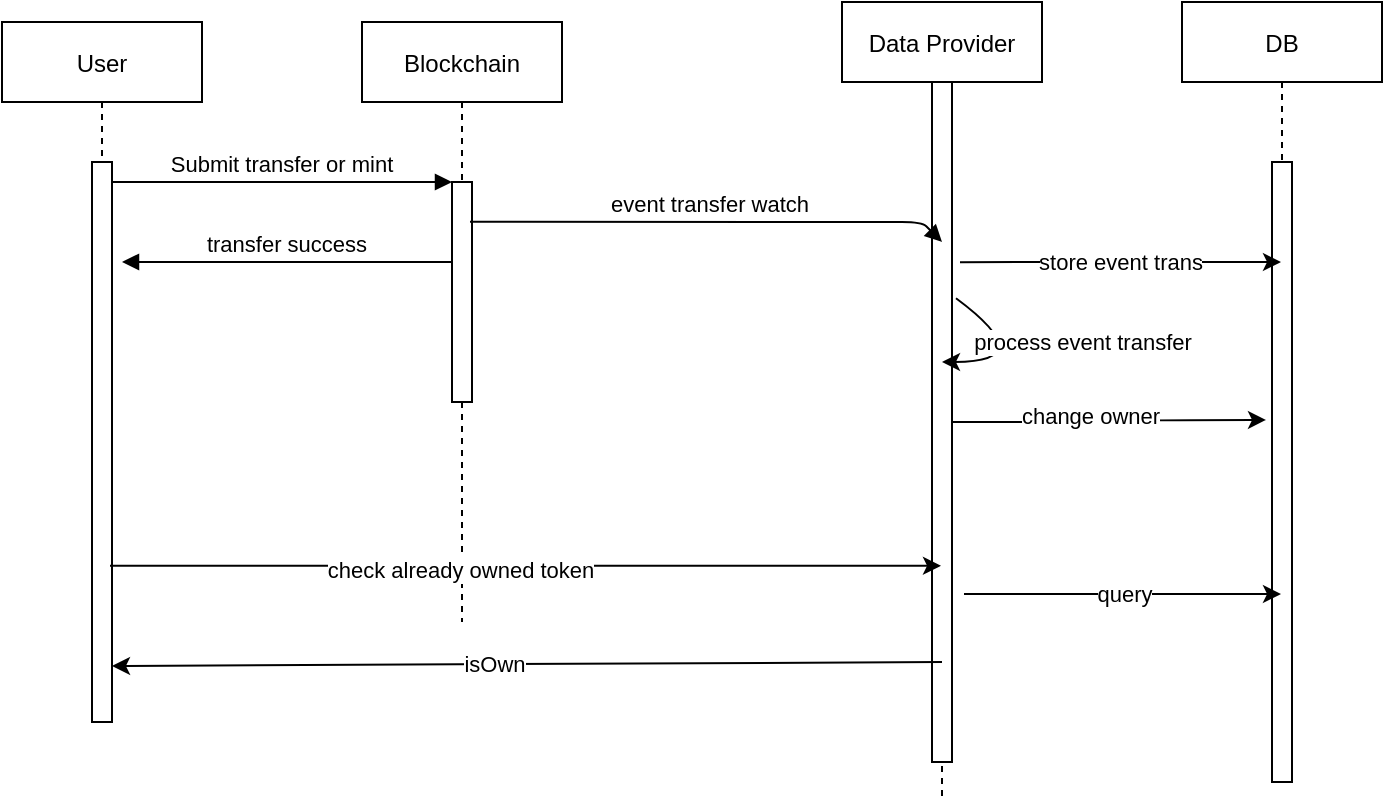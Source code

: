 <mxfile version="20.3.0" type="github">
  <diagram id="kgpKYQtTHZ0yAKxKKP6v" name="Page-1">
    <mxGraphModel dx="1422" dy="794" grid="1" gridSize="10" guides="1" tooltips="1" connect="1" arrows="1" fold="1" page="1" pageScale="1" pageWidth="850" pageHeight="1100" math="0" shadow="0">
      <root>
        <mxCell id="0" />
        <mxCell id="1" parent="0" />
        <mxCell id="3nuBFxr9cyL0pnOWT2aG-1" value="User" style="shape=umlLifeline;perimeter=lifelinePerimeter;container=1;collapsible=0;recursiveResize=0;rounded=0;shadow=0;strokeWidth=1;" parent="1" vertex="1">
          <mxGeometry x="120" y="80" width="100" height="350" as="geometry" />
        </mxCell>
        <mxCell id="3nuBFxr9cyL0pnOWT2aG-2" value="" style="points=[];perimeter=orthogonalPerimeter;rounded=0;shadow=0;strokeWidth=1;" parent="3nuBFxr9cyL0pnOWT2aG-1" vertex="1">
          <mxGeometry x="45" y="70" width="10" height="280" as="geometry" />
        </mxCell>
        <mxCell id="3nuBFxr9cyL0pnOWT2aG-5" value="Blockchain" style="shape=umlLifeline;perimeter=lifelinePerimeter;container=1;collapsible=0;recursiveResize=0;rounded=0;shadow=0;strokeWidth=1;" parent="1" vertex="1">
          <mxGeometry x="300" y="80" width="100" height="300" as="geometry" />
        </mxCell>
        <mxCell id="3nuBFxr9cyL0pnOWT2aG-6" value="" style="points=[];perimeter=orthogonalPerimeter;rounded=0;shadow=0;strokeWidth=1;" parent="3nuBFxr9cyL0pnOWT2aG-5" vertex="1">
          <mxGeometry x="45" y="80" width="10" height="110" as="geometry" />
        </mxCell>
        <mxCell id="3nuBFxr9cyL0pnOWT2aG-8" value="Submit transfer or mint" style="verticalAlign=bottom;endArrow=block;entryX=0;entryY=0;shadow=0;strokeWidth=1;" parent="1" source="3nuBFxr9cyL0pnOWT2aG-2" target="3nuBFxr9cyL0pnOWT2aG-6" edge="1">
          <mxGeometry relative="1" as="geometry">
            <mxPoint x="275" y="160" as="sourcePoint" />
          </mxGeometry>
        </mxCell>
        <mxCell id="3nuBFxr9cyL0pnOWT2aG-9" value="transfer success" style="verticalAlign=bottom;endArrow=block;entryX=1;entryY=0;shadow=0;strokeWidth=1;" parent="1" source="3nuBFxr9cyL0pnOWT2aG-6" edge="1">
          <mxGeometry relative="1" as="geometry">
            <mxPoint x="240" y="200" as="sourcePoint" />
            <mxPoint x="180" y="200" as="targetPoint" />
            <Array as="points">
              <mxPoint x="330" y="200" />
            </Array>
          </mxGeometry>
        </mxCell>
        <mxCell id="Ha6prKXrfFAJAF-Eu3m9-1" value="Data Provider" style="shape=umlLifeline;perimeter=lifelinePerimeter;container=1;collapsible=0;recursiveResize=0;rounded=0;shadow=0;strokeWidth=1;" vertex="1" parent="1">
          <mxGeometry x="540" y="70" width="100" height="400" as="geometry" />
        </mxCell>
        <mxCell id="Ha6prKXrfFAJAF-Eu3m9-2" value="" style="points=[];perimeter=orthogonalPerimeter;rounded=0;shadow=0;strokeWidth=1;" vertex="1" parent="Ha6prKXrfFAJAF-Eu3m9-1">
          <mxGeometry x="45" y="40" width="10" height="340" as="geometry" />
        </mxCell>
        <mxCell id="Ha6prKXrfFAJAF-Eu3m9-14" value="process event transfer" style="endArrow=classic;html=1;exitX=1.2;exitY=0.318;exitDx=0;exitDy=0;exitPerimeter=0;curved=1;" edge="1" parent="Ha6prKXrfFAJAF-Eu3m9-1" source="Ha6prKXrfFAJAF-Eu3m9-2" target="Ha6prKXrfFAJAF-Eu3m9-1">
          <mxGeometry x="0.029" y="-22" width="50" height="50" relative="1" as="geometry">
            <mxPoint x="-140" y="360" as="sourcePoint" />
            <mxPoint x="110" y="190" as="targetPoint" />
            <Array as="points">
              <mxPoint x="100" y="180" />
            </Array>
            <mxPoint x="20" y="12" as="offset" />
          </mxGeometry>
        </mxCell>
        <mxCell id="Ha6prKXrfFAJAF-Eu3m9-3" value="event transfer watch" style="verticalAlign=bottom;endArrow=block;shadow=0;strokeWidth=1;exitX=0.9;exitY=0.181;exitDx=0;exitDy=0;exitPerimeter=0;" edge="1" parent="1" source="3nuBFxr9cyL0pnOWT2aG-6">
          <mxGeometry relative="1" as="geometry">
            <mxPoint x="410" y="190.0" as="sourcePoint" />
            <mxPoint x="590" y="190" as="targetPoint" />
            <Array as="points">
              <mxPoint x="580" y="180" />
              <mxPoint x="590" y="190" />
            </Array>
          </mxGeometry>
        </mxCell>
        <mxCell id="Ha6prKXrfFAJAF-Eu3m9-6" value="DB" style="shape=umlLifeline;perimeter=lifelinePerimeter;container=1;collapsible=0;recursiveResize=0;rounded=0;shadow=0;strokeWidth=1;" vertex="1" parent="1">
          <mxGeometry x="710" y="70" width="100" height="390" as="geometry" />
        </mxCell>
        <mxCell id="Ha6prKXrfFAJAF-Eu3m9-7" value="" style="points=[];perimeter=orthogonalPerimeter;rounded=0;shadow=0;strokeWidth=1;" vertex="1" parent="Ha6prKXrfFAJAF-Eu3m9-6">
          <mxGeometry x="45" y="80" width="10" height="310" as="geometry" />
        </mxCell>
        <mxCell id="Ha6prKXrfFAJAF-Eu3m9-11" value="store event trans" style="endArrow=classic;html=1;rounded=0;exitX=1.4;exitY=0.265;exitDx=0;exitDy=0;exitPerimeter=0;" edge="1" parent="1" source="Ha6prKXrfFAJAF-Eu3m9-2" target="Ha6prKXrfFAJAF-Eu3m9-6">
          <mxGeometry width="50" height="50" relative="1" as="geometry">
            <mxPoint x="400" y="430" as="sourcePoint" />
            <mxPoint x="450" y="380" as="targetPoint" />
            <Array as="points">
              <mxPoint x="670" y="200" />
            </Array>
          </mxGeometry>
        </mxCell>
        <mxCell id="Ha6prKXrfFAJAF-Eu3m9-15" style="edgeStyle=orthogonalEdgeStyle;curved=1;orthogonalLoop=1;jettySize=auto;html=1;entryX=-0.3;entryY=0.416;entryDx=0;entryDy=0;entryPerimeter=0;" edge="1" parent="1" source="Ha6prKXrfFAJAF-Eu3m9-2" target="Ha6prKXrfFAJAF-Eu3m9-7">
          <mxGeometry relative="1" as="geometry" />
        </mxCell>
        <mxCell id="Ha6prKXrfFAJAF-Eu3m9-16" value="change owner" style="edgeLabel;html=1;align=center;verticalAlign=middle;resizable=0;points=[];" vertex="1" connectable="0" parent="Ha6prKXrfFAJAF-Eu3m9-15">
          <mxGeometry x="-0.127" y="3" relative="1" as="geometry">
            <mxPoint as="offset" />
          </mxGeometry>
        </mxCell>
        <mxCell id="Ha6prKXrfFAJAF-Eu3m9-17" value="" style="endArrow=classic;html=1;curved=1;exitX=0.9;exitY=0.721;exitDx=0;exitDy=0;exitPerimeter=0;" edge="1" parent="1" source="3nuBFxr9cyL0pnOWT2aG-2" target="Ha6prKXrfFAJAF-Eu3m9-1">
          <mxGeometry width="50" height="50" relative="1" as="geometry">
            <mxPoint x="400" y="430" as="sourcePoint" />
            <mxPoint x="450" y="380" as="targetPoint" />
          </mxGeometry>
        </mxCell>
        <mxCell id="Ha6prKXrfFAJAF-Eu3m9-18" value="check already owned token" style="edgeLabel;html=1;align=center;verticalAlign=middle;resizable=0;points=[];" vertex="1" connectable="0" parent="Ha6prKXrfFAJAF-Eu3m9-17">
          <mxGeometry x="-0.158" y="-2" relative="1" as="geometry">
            <mxPoint as="offset" />
          </mxGeometry>
        </mxCell>
        <mxCell id="Ha6prKXrfFAJAF-Eu3m9-19" value="query" style="endArrow=classic;html=1;curved=1;exitX=1.6;exitY=0.753;exitDx=0;exitDy=0;exitPerimeter=0;" edge="1" parent="1" source="Ha6prKXrfFAJAF-Eu3m9-2" target="Ha6prKXrfFAJAF-Eu3m9-6">
          <mxGeometry width="50" height="50" relative="1" as="geometry">
            <mxPoint x="400" y="430" as="sourcePoint" />
            <mxPoint x="450" y="380" as="targetPoint" />
          </mxGeometry>
        </mxCell>
        <mxCell id="Ha6prKXrfFAJAF-Eu3m9-20" value="" style="endArrow=classic;html=1;rounded=0;entryX=1;entryY=0.9;entryDx=0;entryDy=0;entryPerimeter=0;exitX=0.5;exitY=0.853;exitDx=0;exitDy=0;exitPerimeter=0;" edge="1" parent="1" source="Ha6prKXrfFAJAF-Eu3m9-2" target="3nuBFxr9cyL0pnOWT2aG-2">
          <mxGeometry width="50" height="50" relative="1" as="geometry">
            <mxPoint x="400" y="330" as="sourcePoint" />
            <mxPoint x="450" y="280" as="targetPoint" />
          </mxGeometry>
        </mxCell>
        <mxCell id="Ha6prKXrfFAJAF-Eu3m9-21" value="isOwn" style="edgeLabel;html=1;align=center;verticalAlign=middle;resizable=0;points=[];" vertex="1" connectable="0" parent="Ha6prKXrfFAJAF-Eu3m9-20">
          <mxGeometry x="0.08" relative="1" as="geometry">
            <mxPoint as="offset" />
          </mxGeometry>
        </mxCell>
      </root>
    </mxGraphModel>
  </diagram>
</mxfile>
